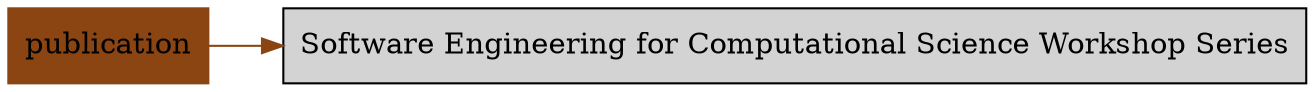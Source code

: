 digraph bettersoftware {
            rankdir = LR;
            ratio = fill;
            node [style=filled];
            node [shape = box];
"publication" [colorscheme="svg" color="saddlebrown"];
"publication" ->  "SwEngForComputationalScienceWorkshopSeries.md" [colorscheme="svg" color="saddlebrown"];
"SwEngForComputationalScienceWorkshopSeries.md" [label="Software Engineering for Computational Science Workshop Series" URL="http://bss.parallactic.com/resources/software-engineering-for-computational-science-workshop-series"];
}